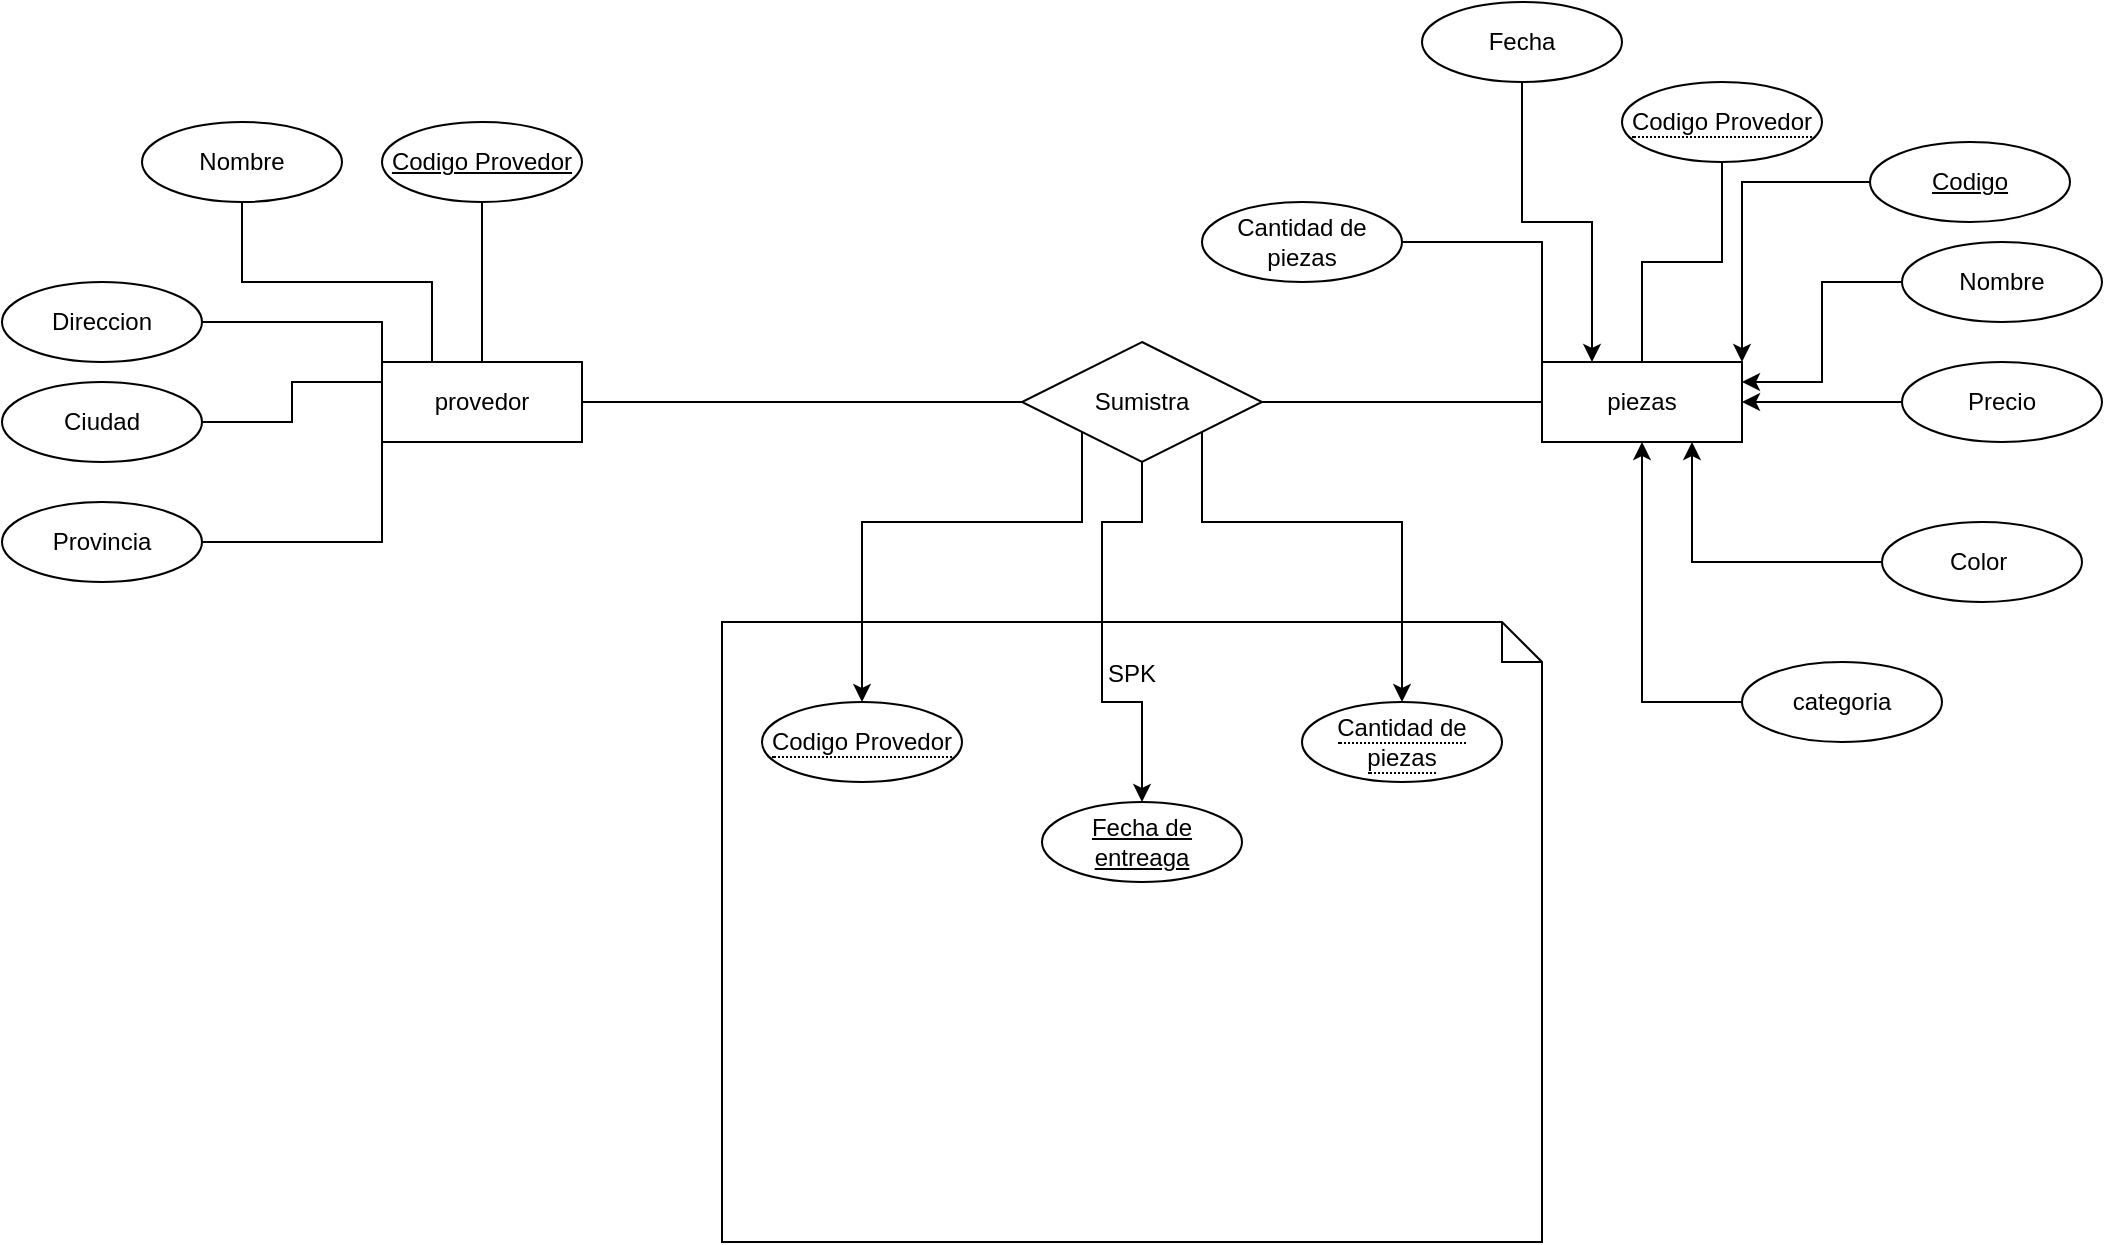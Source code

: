 <mxfile version="22.1.11" type="github">
  <diagram name="Página-1" id="_gbSHQ8x5TelWGNGBJQi">
    <mxGraphModel dx="2199" dy="786" grid="1" gridSize="10" guides="1" tooltips="1" connect="1" arrows="1" fold="1" page="1" pageScale="1" pageWidth="827" pageHeight="1169" math="0" shadow="0">
      <root>
        <mxCell id="0" />
        <mxCell id="1" parent="0" />
        <mxCell id="fnqIAoHRDX1Rki5cf-1k-7" value="SPK&lt;br&gt;&lt;br&gt;&lt;br&gt;&lt;br&gt;&lt;br&gt;&lt;br&gt;&lt;br&gt;&lt;br&gt;&lt;br&gt;&lt;br&gt;&lt;br&gt;&lt;br&gt;&lt;br&gt;&lt;br&gt;&lt;br&gt;&lt;br&gt;&lt;br&gt;&lt;br&gt;&lt;br&gt;" style="shape=note;size=20;whiteSpace=wrap;html=1;" parent="1" vertex="1">
          <mxGeometry x="-210" y="400" width="410" height="310" as="geometry" />
        </mxCell>
        <mxCell id="vDU0Y8dokldhxelXJ6Cu-15" style="edgeStyle=orthogonalEdgeStyle;rounded=0;orthogonalLoop=1;jettySize=auto;html=1;entryX=0;entryY=0.5;entryDx=0;entryDy=0;endArrow=none;endFill=0;" parent="1" source="vDU0Y8dokldhxelXJ6Cu-1" target="vDU0Y8dokldhxelXJ6Cu-14" edge="1">
          <mxGeometry relative="1" as="geometry" />
        </mxCell>
        <mxCell id="vDU0Y8dokldhxelXJ6Cu-1" value="provedor" style="whiteSpace=wrap;html=1;align=center;" parent="1" vertex="1">
          <mxGeometry x="-380" y="270" width="100" height="40" as="geometry" />
        </mxCell>
        <mxCell id="vDU0Y8dokldhxelXJ6Cu-12" style="edgeStyle=orthogonalEdgeStyle;rounded=0;orthogonalLoop=1;jettySize=auto;html=1;entryX=0;entryY=1;entryDx=0;entryDy=0;endArrow=none;endFill=0;" parent="1" source="vDU0Y8dokldhxelXJ6Cu-3" target="vDU0Y8dokldhxelXJ6Cu-1" edge="1">
          <mxGeometry relative="1" as="geometry" />
        </mxCell>
        <mxCell id="vDU0Y8dokldhxelXJ6Cu-3" value="Provincia" style="ellipse;whiteSpace=wrap;html=1;align=center;" parent="1" vertex="1">
          <mxGeometry x="-570" y="340" width="100" height="40" as="geometry" />
        </mxCell>
        <mxCell id="vDU0Y8dokldhxelXJ6Cu-11" style="edgeStyle=orthogonalEdgeStyle;rounded=0;orthogonalLoop=1;jettySize=auto;html=1;entryX=0;entryY=0.25;entryDx=0;entryDy=0;endArrow=none;endFill=0;" parent="1" source="vDU0Y8dokldhxelXJ6Cu-4" target="vDU0Y8dokldhxelXJ6Cu-1" edge="1">
          <mxGeometry relative="1" as="geometry" />
        </mxCell>
        <mxCell id="vDU0Y8dokldhxelXJ6Cu-4" value="Ciudad" style="ellipse;whiteSpace=wrap;html=1;align=center;" parent="1" vertex="1">
          <mxGeometry x="-570" y="280" width="100" height="40" as="geometry" />
        </mxCell>
        <mxCell id="vDU0Y8dokldhxelXJ6Cu-10" style="edgeStyle=orthogonalEdgeStyle;rounded=0;orthogonalLoop=1;jettySize=auto;html=1;entryX=0;entryY=0;entryDx=0;entryDy=0;endArrow=none;endFill=0;" parent="1" source="vDU0Y8dokldhxelXJ6Cu-5" target="vDU0Y8dokldhxelXJ6Cu-1" edge="1">
          <mxGeometry relative="1" as="geometry" />
        </mxCell>
        <mxCell id="vDU0Y8dokldhxelXJ6Cu-5" value="Direccion" style="ellipse;whiteSpace=wrap;html=1;align=center;" parent="1" vertex="1">
          <mxGeometry x="-570" y="230" width="100" height="40" as="geometry" />
        </mxCell>
        <mxCell id="vDU0Y8dokldhxelXJ6Cu-9" style="edgeStyle=orthogonalEdgeStyle;rounded=0;orthogonalLoop=1;jettySize=auto;html=1;entryX=0.25;entryY=0;entryDx=0;entryDy=0;exitX=0.5;exitY=1;exitDx=0;exitDy=0;endArrow=none;endFill=0;" parent="1" source="vDU0Y8dokldhxelXJ6Cu-6" target="vDU0Y8dokldhxelXJ6Cu-1" edge="1">
          <mxGeometry relative="1" as="geometry" />
        </mxCell>
        <mxCell id="vDU0Y8dokldhxelXJ6Cu-6" value="Nombre" style="ellipse;whiteSpace=wrap;html=1;align=center;" parent="1" vertex="1">
          <mxGeometry x="-500" y="150" width="100" height="40" as="geometry" />
        </mxCell>
        <mxCell id="vDU0Y8dokldhxelXJ6Cu-8" style="edgeStyle=orthogonalEdgeStyle;rounded=0;orthogonalLoop=1;jettySize=auto;html=1;entryX=0.5;entryY=0;entryDx=0;entryDy=0;endArrow=none;endFill=0;" parent="1" source="vDU0Y8dokldhxelXJ6Cu-7" target="vDU0Y8dokldhxelXJ6Cu-1" edge="1">
          <mxGeometry relative="1" as="geometry" />
        </mxCell>
        <mxCell id="vDU0Y8dokldhxelXJ6Cu-7" value="Codigo Provedor" style="ellipse;whiteSpace=wrap;html=1;align=center;fontStyle=4;" parent="1" vertex="1">
          <mxGeometry x="-380" y="150" width="100" height="40" as="geometry" />
        </mxCell>
        <mxCell id="vDU0Y8dokldhxelXJ6Cu-13" value="piezas" style="whiteSpace=wrap;html=1;align=center;" parent="1" vertex="1">
          <mxGeometry x="200" y="270" width="100" height="40" as="geometry" />
        </mxCell>
        <mxCell id="vDU0Y8dokldhxelXJ6Cu-16" style="edgeStyle=orthogonalEdgeStyle;rounded=0;orthogonalLoop=1;jettySize=auto;html=1;entryX=0;entryY=0.5;entryDx=0;entryDy=0;endArrow=none;endFill=0;" parent="1" source="vDU0Y8dokldhxelXJ6Cu-14" target="vDU0Y8dokldhxelXJ6Cu-13" edge="1">
          <mxGeometry relative="1" as="geometry" />
        </mxCell>
        <mxCell id="fnqIAoHRDX1Rki5cf-1k-4" style="edgeStyle=orthogonalEdgeStyle;rounded=0;orthogonalLoop=1;jettySize=auto;html=1;exitX=0.5;exitY=1;exitDx=0;exitDy=0;entryX=0.5;entryY=0;entryDx=0;entryDy=0;" parent="1" source="vDU0Y8dokldhxelXJ6Cu-14" target="fnqIAoHRDX1Rki5cf-1k-3" edge="1">
          <mxGeometry relative="1" as="geometry">
            <Array as="points">
              <mxPoint y="350" />
              <mxPoint x="-20" y="350" />
              <mxPoint x="-20" y="440" />
              <mxPoint y="440" />
            </Array>
          </mxGeometry>
        </mxCell>
        <mxCell id="fnqIAoHRDX1Rki5cf-1k-6" style="edgeStyle=orthogonalEdgeStyle;rounded=0;orthogonalLoop=1;jettySize=auto;html=1;exitX=1;exitY=1;exitDx=0;exitDy=0;entryX=0.5;entryY=0;entryDx=0;entryDy=0;" parent="1" source="vDU0Y8dokldhxelXJ6Cu-14" target="fnqIAoHRDX1Rki5cf-1k-5" edge="1">
          <mxGeometry relative="1" as="geometry">
            <Array as="points">
              <mxPoint x="30" y="350" />
              <mxPoint x="130" y="350" />
            </Array>
          </mxGeometry>
        </mxCell>
        <mxCell id="eWbO8krfrckoawIh4puS-3" style="edgeStyle=orthogonalEdgeStyle;rounded=0;orthogonalLoop=1;jettySize=auto;html=1;exitX=0;exitY=1;exitDx=0;exitDy=0;entryX=0.5;entryY=0;entryDx=0;entryDy=0;" edge="1" parent="1" source="vDU0Y8dokldhxelXJ6Cu-14" target="eWbO8krfrckoawIh4puS-1">
          <mxGeometry relative="1" as="geometry">
            <Array as="points">
              <mxPoint x="-30" y="350" />
              <mxPoint x="-140" y="350" />
            </Array>
          </mxGeometry>
        </mxCell>
        <mxCell id="vDU0Y8dokldhxelXJ6Cu-14" value="Sumistra" style="shape=rhombus;perimeter=rhombusPerimeter;whiteSpace=wrap;html=1;align=center;" parent="1" vertex="1">
          <mxGeometry x="-60" y="260" width="120" height="60" as="geometry" />
        </mxCell>
        <mxCell id="vDU0Y8dokldhxelXJ6Cu-19" style="edgeStyle=orthogonalEdgeStyle;rounded=0;orthogonalLoop=1;jettySize=auto;html=1;entryX=0;entryY=0;entryDx=0;entryDy=0;endArrow=none;endFill=0;" parent="1" source="vDU0Y8dokldhxelXJ6Cu-18" target="vDU0Y8dokldhxelXJ6Cu-13" edge="1">
          <mxGeometry relative="1" as="geometry" />
        </mxCell>
        <mxCell id="vDU0Y8dokldhxelXJ6Cu-18" value="Cantidad de piezas" style="ellipse;whiteSpace=wrap;html=1;align=center;" parent="1" vertex="1">
          <mxGeometry x="30" y="190" width="100" height="40" as="geometry" />
        </mxCell>
        <mxCell id="fnqIAoHRDX1Rki5cf-1k-17" style="edgeStyle=orthogonalEdgeStyle;rounded=0;orthogonalLoop=1;jettySize=auto;html=1;entryX=0.25;entryY=0;entryDx=0;entryDy=0;" parent="1" source="vDU0Y8dokldhxelXJ6Cu-23" target="vDU0Y8dokldhxelXJ6Cu-13" edge="1">
          <mxGeometry relative="1" as="geometry" />
        </mxCell>
        <mxCell id="vDU0Y8dokldhxelXJ6Cu-23" value="Fecha" style="ellipse;whiteSpace=wrap;html=1;align=center;" parent="1" vertex="1">
          <mxGeometry x="140" y="90" width="100" height="40" as="geometry" />
        </mxCell>
        <mxCell id="fnqIAoHRDX1Rki5cf-1k-2" style="edgeStyle=orthogonalEdgeStyle;rounded=0;orthogonalLoop=1;jettySize=auto;html=1;entryX=0.5;entryY=0;entryDx=0;entryDy=0;endArrow=none;endFill=0;" parent="1" source="fnqIAoHRDX1Rki5cf-1k-1" target="vDU0Y8dokldhxelXJ6Cu-13" edge="1">
          <mxGeometry relative="1" as="geometry" />
        </mxCell>
        <mxCell id="fnqIAoHRDX1Rki5cf-1k-1" value="&lt;span style=&quot;border-bottom: 1px dotted&quot;&gt;Codigo Provedor&lt;/span&gt;" style="ellipse;whiteSpace=wrap;html=1;align=center;" parent="1" vertex="1">
          <mxGeometry x="240" y="130" width="100" height="40" as="geometry" />
        </mxCell>
        <mxCell id="fnqIAoHRDX1Rki5cf-1k-3" value="Fecha de entreaga" style="ellipse;whiteSpace=wrap;html=1;align=center;fontStyle=4;" parent="1" vertex="1">
          <mxGeometry x="-50" y="490" width="100" height="40" as="geometry" />
        </mxCell>
        <mxCell id="fnqIAoHRDX1Rki5cf-1k-5" value="&lt;span style=&quot;border-bottom: 1px dotted&quot;&gt;Cantidad de piezas&lt;/span&gt;" style="ellipse;whiteSpace=wrap;html=1;align=center;" parent="1" vertex="1">
          <mxGeometry x="80" y="440" width="100" height="40" as="geometry" />
        </mxCell>
        <mxCell id="fnqIAoHRDX1Rki5cf-1k-18" style="edgeStyle=orthogonalEdgeStyle;rounded=0;orthogonalLoop=1;jettySize=auto;html=1;exitX=0;exitY=0.5;exitDx=0;exitDy=0;entryX=1;entryY=0;entryDx=0;entryDy=0;" parent="1" source="fnqIAoHRDX1Rki5cf-1k-8" target="vDU0Y8dokldhxelXJ6Cu-13" edge="1">
          <mxGeometry relative="1" as="geometry" />
        </mxCell>
        <mxCell id="fnqIAoHRDX1Rki5cf-1k-8" value="Codigo" style="ellipse;whiteSpace=wrap;html=1;align=center;fontStyle=4;" parent="1" vertex="1">
          <mxGeometry x="364" y="160" width="100" height="40" as="geometry" />
        </mxCell>
        <mxCell id="fnqIAoHRDX1Rki5cf-1k-20" style="edgeStyle=orthogonalEdgeStyle;rounded=0;orthogonalLoop=1;jettySize=auto;html=1;entryX=1;entryY=0.5;entryDx=0;entryDy=0;" parent="1" source="fnqIAoHRDX1Rki5cf-1k-13" target="vDU0Y8dokldhxelXJ6Cu-13" edge="1">
          <mxGeometry relative="1" as="geometry" />
        </mxCell>
        <mxCell id="fnqIAoHRDX1Rki5cf-1k-13" value="Precio" style="ellipse;whiteSpace=wrap;html=1;align=center;" parent="1" vertex="1">
          <mxGeometry x="380" y="270" width="100" height="40" as="geometry" />
        </mxCell>
        <mxCell id="fnqIAoHRDX1Rki5cf-1k-21" style="edgeStyle=orthogonalEdgeStyle;rounded=0;orthogonalLoop=1;jettySize=auto;html=1;entryX=0.75;entryY=1;entryDx=0;entryDy=0;" parent="1" source="fnqIAoHRDX1Rki5cf-1k-14" target="vDU0Y8dokldhxelXJ6Cu-13" edge="1">
          <mxGeometry relative="1" as="geometry" />
        </mxCell>
        <mxCell id="fnqIAoHRDX1Rki5cf-1k-14" value="Color&amp;nbsp;" style="ellipse;whiteSpace=wrap;html=1;align=center;" parent="1" vertex="1">
          <mxGeometry x="370" y="350" width="100" height="40" as="geometry" />
        </mxCell>
        <mxCell id="fnqIAoHRDX1Rki5cf-1k-19" style="edgeStyle=orthogonalEdgeStyle;rounded=0;orthogonalLoop=1;jettySize=auto;html=1;entryX=1;entryY=0.25;entryDx=0;entryDy=0;" parent="1" source="fnqIAoHRDX1Rki5cf-1k-15" target="vDU0Y8dokldhxelXJ6Cu-13" edge="1">
          <mxGeometry relative="1" as="geometry" />
        </mxCell>
        <mxCell id="fnqIAoHRDX1Rki5cf-1k-15" value="Nombre" style="ellipse;whiteSpace=wrap;html=1;align=center;" parent="1" vertex="1">
          <mxGeometry x="380" y="210" width="100" height="40" as="geometry" />
        </mxCell>
        <mxCell id="fnqIAoHRDX1Rki5cf-1k-24" style="edgeStyle=orthogonalEdgeStyle;rounded=0;orthogonalLoop=1;jettySize=auto;html=1;exitX=0;exitY=0.5;exitDx=0;exitDy=0;entryX=0.5;entryY=1;entryDx=0;entryDy=0;" parent="1" source="fnqIAoHRDX1Rki5cf-1k-22" target="vDU0Y8dokldhxelXJ6Cu-13" edge="1">
          <mxGeometry relative="1" as="geometry" />
        </mxCell>
        <mxCell id="fnqIAoHRDX1Rki5cf-1k-22" value="categoria" style="ellipse;whiteSpace=wrap;html=1;align=center;" parent="1" vertex="1">
          <mxGeometry x="300" y="420" width="100" height="40" as="geometry" />
        </mxCell>
        <mxCell id="eWbO8krfrckoawIh4puS-1" value="&lt;span style=&quot;border-bottom: 1px dotted&quot;&gt;Codigo Provedor&lt;/span&gt;" style="ellipse;whiteSpace=wrap;html=1;align=center;" vertex="1" parent="1">
          <mxGeometry x="-190" y="440" width="100" height="40" as="geometry" />
        </mxCell>
      </root>
    </mxGraphModel>
  </diagram>
</mxfile>
